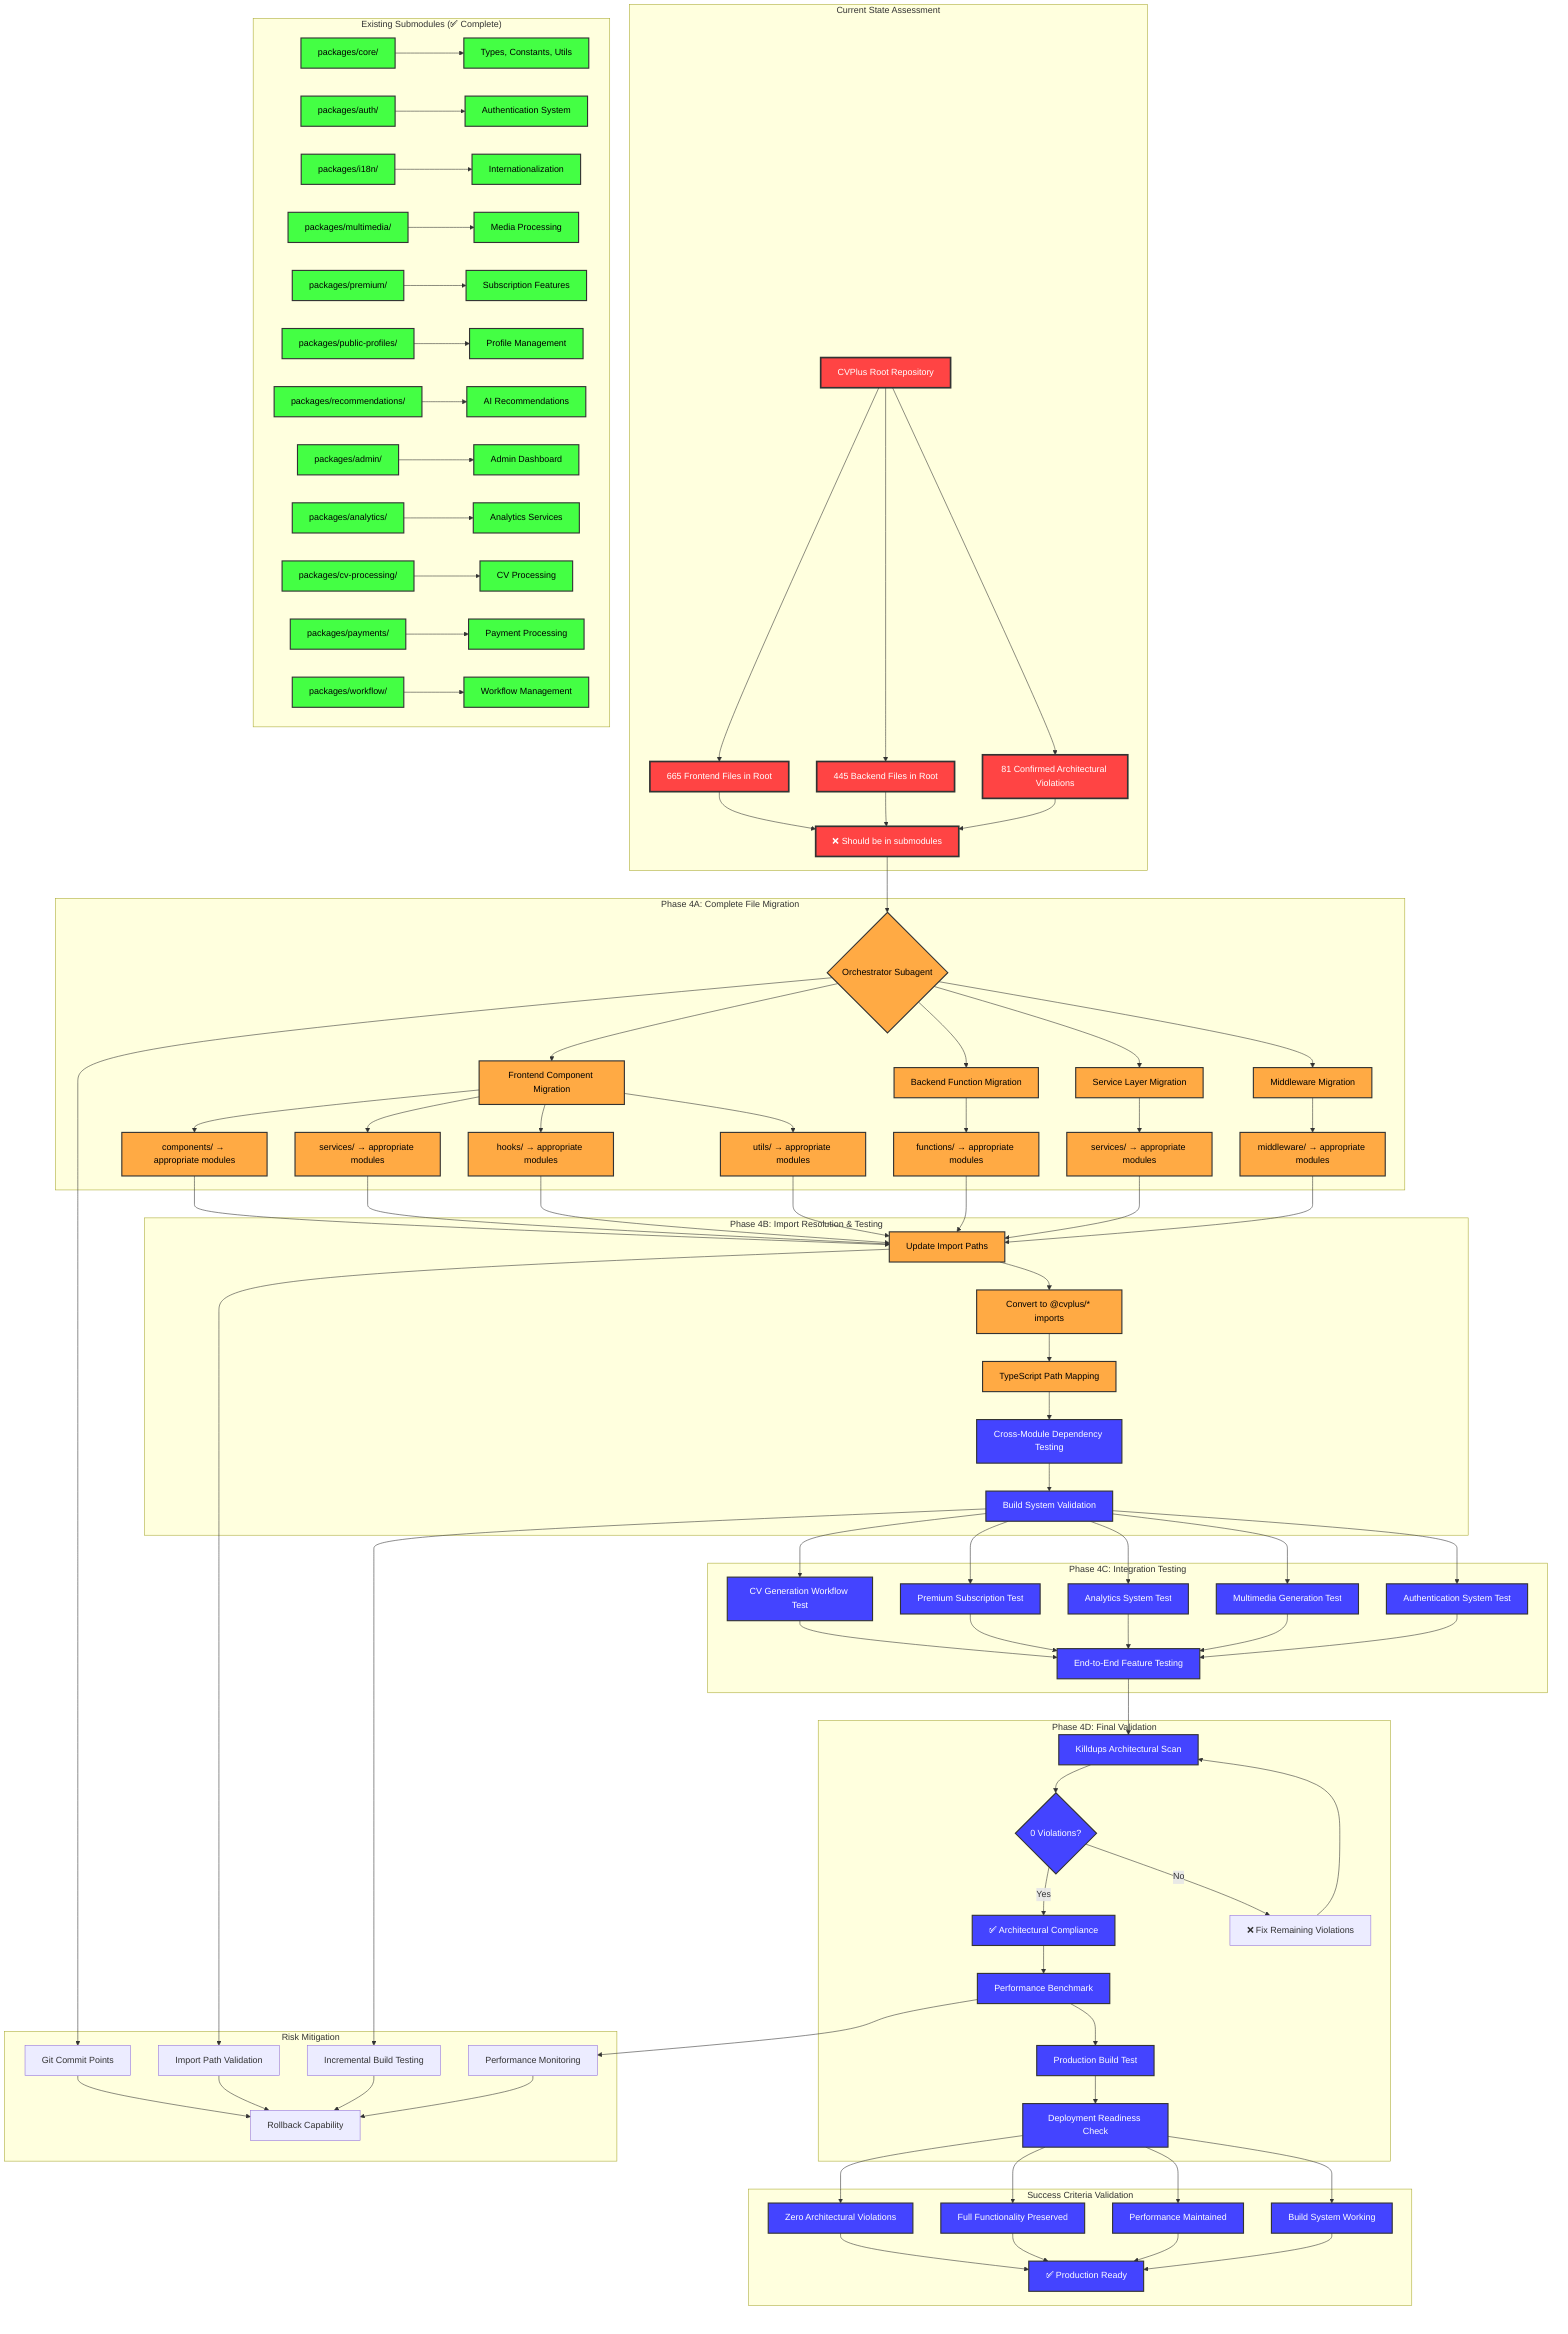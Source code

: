 graph TD
    %% Phase 4: Final Integration and Validation Architecture
    %% Author: Gil Klainert
    %% Date: 2025-08-29

    subgraph "Current State Assessment"
        A[CVPlus Root Repository] --> B[665 Frontend Files in Root]
        A --> C[445 Backend Files in Root]
        A --> D[81 Confirmed Architectural Violations]
        B --> E["❌ Should be in submodules"]
        C --> E
        D --> E
    end

    subgraph "Existing Submodules (✅ Complete)"
        F[packages/core/] --> G[Types, Constants, Utils]
        H[packages/auth/] --> I[Authentication System]
        J[packages/i18n/] --> K[Internationalization]
        L[packages/multimedia/] --> M[Media Processing]
        N[packages/premium/] --> O[Subscription Features]
        P[packages/public-profiles/] --> Q[Profile Management]
        R[packages/recommendations/] --> S[AI Recommendations]
        T[packages/admin/] --> U[Admin Dashboard]
        V[packages/analytics/] --> W[Analytics Services]
        X[packages/cv-processing/] --> Y[CV Processing]
        Z[packages/payments/] --> AA[Payment Processing]
        AB[packages/workflow/] --> AC[Workflow Management]
    end

    subgraph "Phase 4A: Complete File Migration"
        E --> AD{Orchestrator Subagent}
        AD --> AE[Frontend Component Migration]
        AD --> AF[Backend Function Migration]
        AD --> AG[Service Layer Migration]
        AD --> AH[Middleware Migration]
        
        AE --> AI[components/ → appropriate modules]
        AE --> AJ[services/ → appropriate modules]
        AE --> AK[hooks/ → appropriate modules]
        AE --> AL[utils/ → appropriate modules]
        
        AF --> AM[functions/ → appropriate modules]
        AG --> AN[services/ → appropriate modules]
        AH --> AO[middleware/ → appropriate modules]
    end

    subgraph "Phase 4B: Import Resolution & Testing"
        AI --> AP[Update Import Paths]
        AJ --> AP
        AK --> AP
        AL --> AP
        AM --> AP
        AN --> AP
        AO --> AP
        
        AP --> AQ[Convert to @cvplus/* imports]
        AQ --> AR[TypeScript Path Mapping]
        AR --> AS[Cross-Module Dependency Testing]
        AS --> AT[Build System Validation]
    end

    subgraph "Phase 4C: Integration Testing"
        AT --> AU[CV Generation Workflow Test]
        AT --> AV[Premium Subscription Test]
        AT --> AW[Analytics System Test]
        AT --> AX[Multimedia Generation Test]
        AT --> AY[Authentication System Test]
        
        AU --> AZ[End-to-End Feature Testing]
        AV --> AZ
        AW --> AZ
        AX --> AZ
        AY --> AZ
    end

    subgraph "Phase 4D: Final Validation"
        AZ --> BA[Killdups Architectural Scan]
        BA --> BB{0 Violations?}
        BB -->|Yes| BC[✅ Architectural Compliance]
        BB -->|No| BD[❌ Fix Remaining Violations]
        BD --> BA
        
        BC --> BE[Performance Benchmark]
        BE --> BF[Production Build Test]
        BF --> BG[Deployment Readiness Check]
    end

    subgraph "Success Criteria Validation"
        BG --> BH[Zero Architectural Violations]
        BG --> BI[Full Functionality Preserved]
        BG --> BJ[Performance Maintained]
        BG --> BK[Build System Working]
        
        BH --> BL[✅ Production Ready]
        BI --> BL
        BJ --> BL
        BK --> BL
    end

    subgraph "Risk Mitigation"
        AD --> BM[Git Commit Points]
        AP --> BN[Import Path Validation]
        AT --> BO[Incremental Build Testing]
        BE --> BP[Performance Monitoring]
        
        BM --> BQ[Rollback Capability]
        BN --> BQ
        BO --> BQ
        BP --> BQ
    end

    %% Styling
    classDef critical fill:#ff4444,stroke:#333,stroke-width:3px,color:#fff
    classDef complete fill:#44ff44,stroke:#333,stroke-width:2px,color:#000
    classDef inProgress fill:#ffaa44,stroke:#333,stroke-width:2px,color:#000
    classDef validation fill:#4444ff,stroke:#333,stroke-width:2px,color:#fff

    class A,B,C,D,E critical
    class F,G,H,I,J,K,L,M,N,O,P,Q,R,S,T,U,V,W,X,Y,Z,AA,AB,AC complete
    class AD,AE,AF,AG,AH,AI,AJ,AK,AL,AM,AN,AO,AP,AQ,AR inProgress
    class AS,AT,AU,AV,AW,AX,AY,AZ,BA,BB,BC,BE,BF,BG,BH,BI,BJ,BK,BL validation